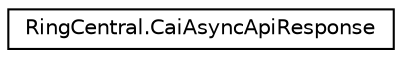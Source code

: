 digraph "Graphical Class Hierarchy"
{
 // LATEX_PDF_SIZE
  edge [fontname="Helvetica",fontsize="10",labelfontname="Helvetica",labelfontsize="10"];
  node [fontname="Helvetica",fontsize="10",shape=record];
  rankdir="LR";
  Node0 [label="RingCentral.CaiAsyncApiResponse",height=0.2,width=0.4,color="black", fillcolor="white", style="filled",URL="$classRingCentral_1_1CaiAsyncApiResponse.html",tooltip=" "];
}
